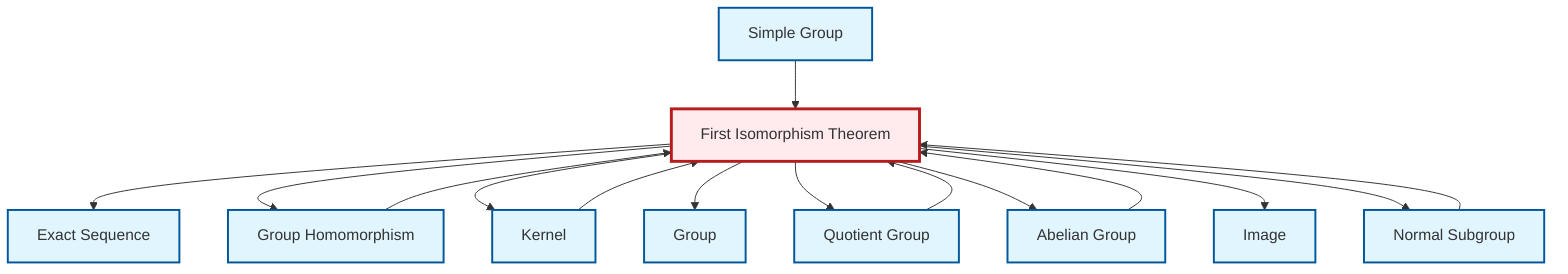 graph TD
    classDef definition fill:#e1f5fe,stroke:#01579b,stroke-width:2px
    classDef theorem fill:#f3e5f5,stroke:#4a148c,stroke-width:2px
    classDef axiom fill:#fff3e0,stroke:#e65100,stroke-width:2px
    classDef example fill:#e8f5e9,stroke:#1b5e20,stroke-width:2px
    classDef current fill:#ffebee,stroke:#b71c1c,stroke-width:3px
    thm-first-isomorphism["First Isomorphism Theorem"]:::theorem
    def-quotient-group["Quotient Group"]:::definition
    def-exact-sequence["Exact Sequence"]:::definition
    def-group["Group"]:::definition
    def-normal-subgroup["Normal Subgroup"]:::definition
    def-abelian-group["Abelian Group"]:::definition
    def-kernel["Kernel"]:::definition
    def-homomorphism["Group Homomorphism"]:::definition
    def-simple-group["Simple Group"]:::definition
    def-image["Image"]:::definition
    def-abelian-group --> thm-first-isomorphism
    thm-first-isomorphism --> def-exact-sequence
    thm-first-isomorphism --> def-homomorphism
    thm-first-isomorphism --> def-kernel
    def-simple-group --> thm-first-isomorphism
    thm-first-isomorphism --> def-group
    thm-first-isomorphism --> def-quotient-group
    def-quotient-group --> thm-first-isomorphism
    def-homomorphism --> thm-first-isomorphism
    def-normal-subgroup --> thm-first-isomorphism
    thm-first-isomorphism --> def-abelian-group
    thm-first-isomorphism --> def-image
    def-kernel --> thm-first-isomorphism
    thm-first-isomorphism --> def-normal-subgroup
    class thm-first-isomorphism current